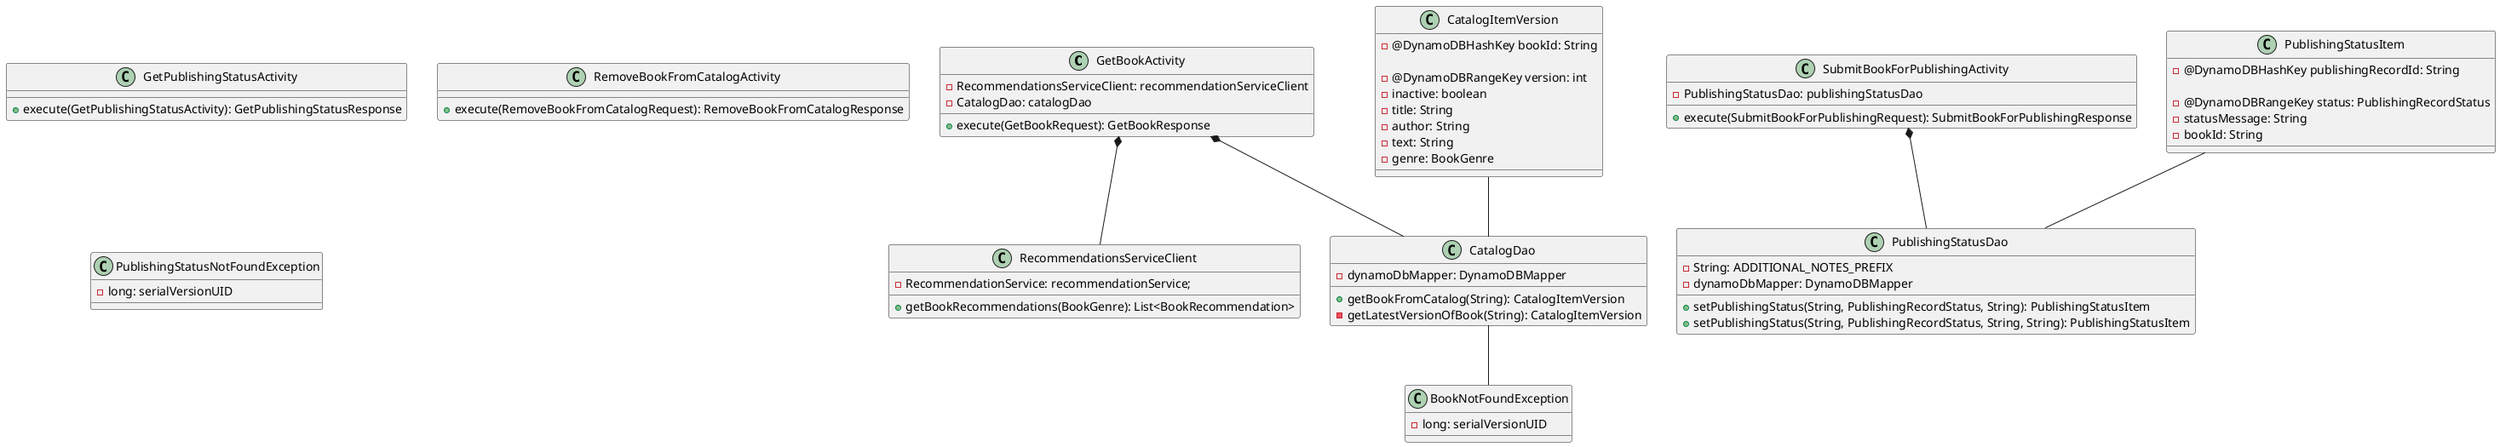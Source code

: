 PARTICIPANTS: use this file for creating the class diagram in mastery task 01
@startuml

class GetBookActivity {
     - RecommendationsServiceClient: recommendationServiceClient
     - CatalogDao: catalogDao
     + execute(GetBookRequest): GetBookResponse
}

class GetPublishingStatusActivity {
    + execute(GetPublishingStatusActivity): GetPublishingStatusResponse
}

class RemoveBookFromCatalogActivity {
    + execute(RemoveBookFromCatalogRequest): RemoveBookFromCatalogResponse
}

class SubmitBookForPublishingActivity {
    - PublishingStatusDao: publishingStatusDao
    + execute(SubmitBookForPublishingRequest): SubmitBookForPublishingResponse
}

class RecommendationsServiceClient {
    - RecommendationService: recommendationService;
    + getBookRecommendations(BookGenre): List<BookRecommendation>
}

class CatalogDao {
    - dynamoDbMapper: DynamoDBMapper
    + getBookFromCatalog(String): CatalogItemVersion
    - getLatestVersionOfBook(String): CatalogItemVersion
}

class PublishingStatusDao {
    - String: ADDITIONAL_NOTES_PREFIX
    - dynamoDbMapper: DynamoDBMapper
    + setPublishingStatus(String, PublishingRecordStatus, String): PublishingStatusItem
    + setPublishingStatus(String, PublishingRecordStatus, String, String): PublishingStatusItem
}

class CatalogItemVersion {

    -  @DynamoDBHashKey bookId: String

    -   @DynamoDBRangeKey version: int
    - inactive: boolean
    - title: String
    - author: String
    - text: String
    - genre: BookGenre
}

class PublishingStatusItem {

    - @DynamoDBHashKey publishingRecordId: String

    - @DynamoDBRangeKey status: PublishingRecordStatus
    - statusMessage: String
    - bookId: String
}

class BookNotFoundException {
    - long: serialVersionUID
}

class PublishingStatusNotFoundException {
    - long: serialVersionUID
}




GetBookActivity *-- CatalogDao
GetBookActivity *-- RecommendationsServiceClient
SubmitBookForPublishingActivity *-- PublishingStatusDao
CatalogItemVersion -- CatalogDao
PublishingStatusItem -- PublishingStatusDao
CatalogDao -- BookNotFoundException

















@enduml